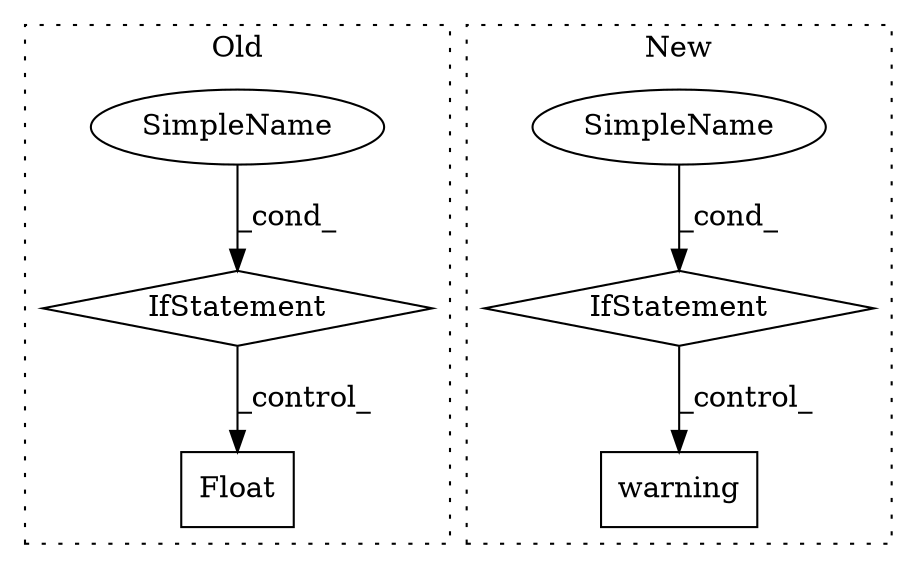 digraph G {
subgraph cluster0 {
1 [label="Float" a="32" s="5182,5208" l="6,1" shape="box"];
5 [label="IfStatement" a="25" s="5087,5127" l="8,2" shape="diamond"];
6 [label="SimpleName" a="42" s="" l="" shape="ellipse"];
label = "Old";
style="dotted";
}
subgraph cluster1 {
2 [label="warning" a="32" s="3590,3710" l="8,1" shape="box"];
3 [label="IfStatement" a="25" s="3434,3477" l="4,2" shape="diamond"];
4 [label="SimpleName" a="42" s="" l="" shape="ellipse"];
label = "New";
style="dotted";
}
3 -> 2 [label="_control_"];
4 -> 3 [label="_cond_"];
5 -> 1 [label="_control_"];
6 -> 5 [label="_cond_"];
}